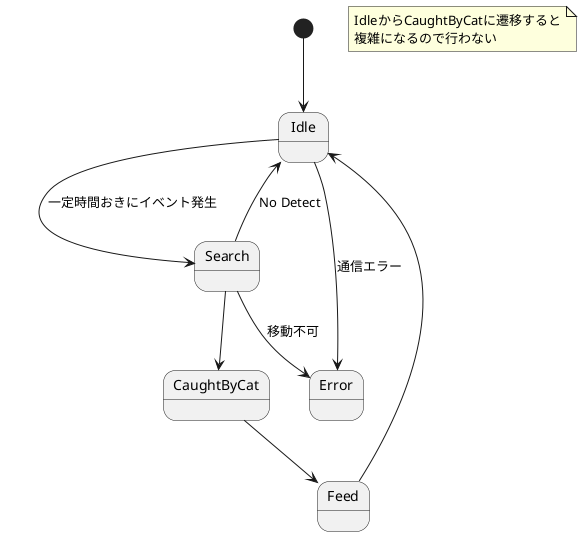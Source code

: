 @startuml
[*] --> Idle
note "IdleからCaughtByCatに遷移すると\n複雑になるので行わない" as N1
Idle --> Search : 一定時間おきにイベント発生
Idle --> Error : 通信エラー
Search --> Idle : No Detect
Search --> CaughtByCat
Search --> Error : 移動不可
CaughtByCat --> Feed
Feed --> Idle
@enduml